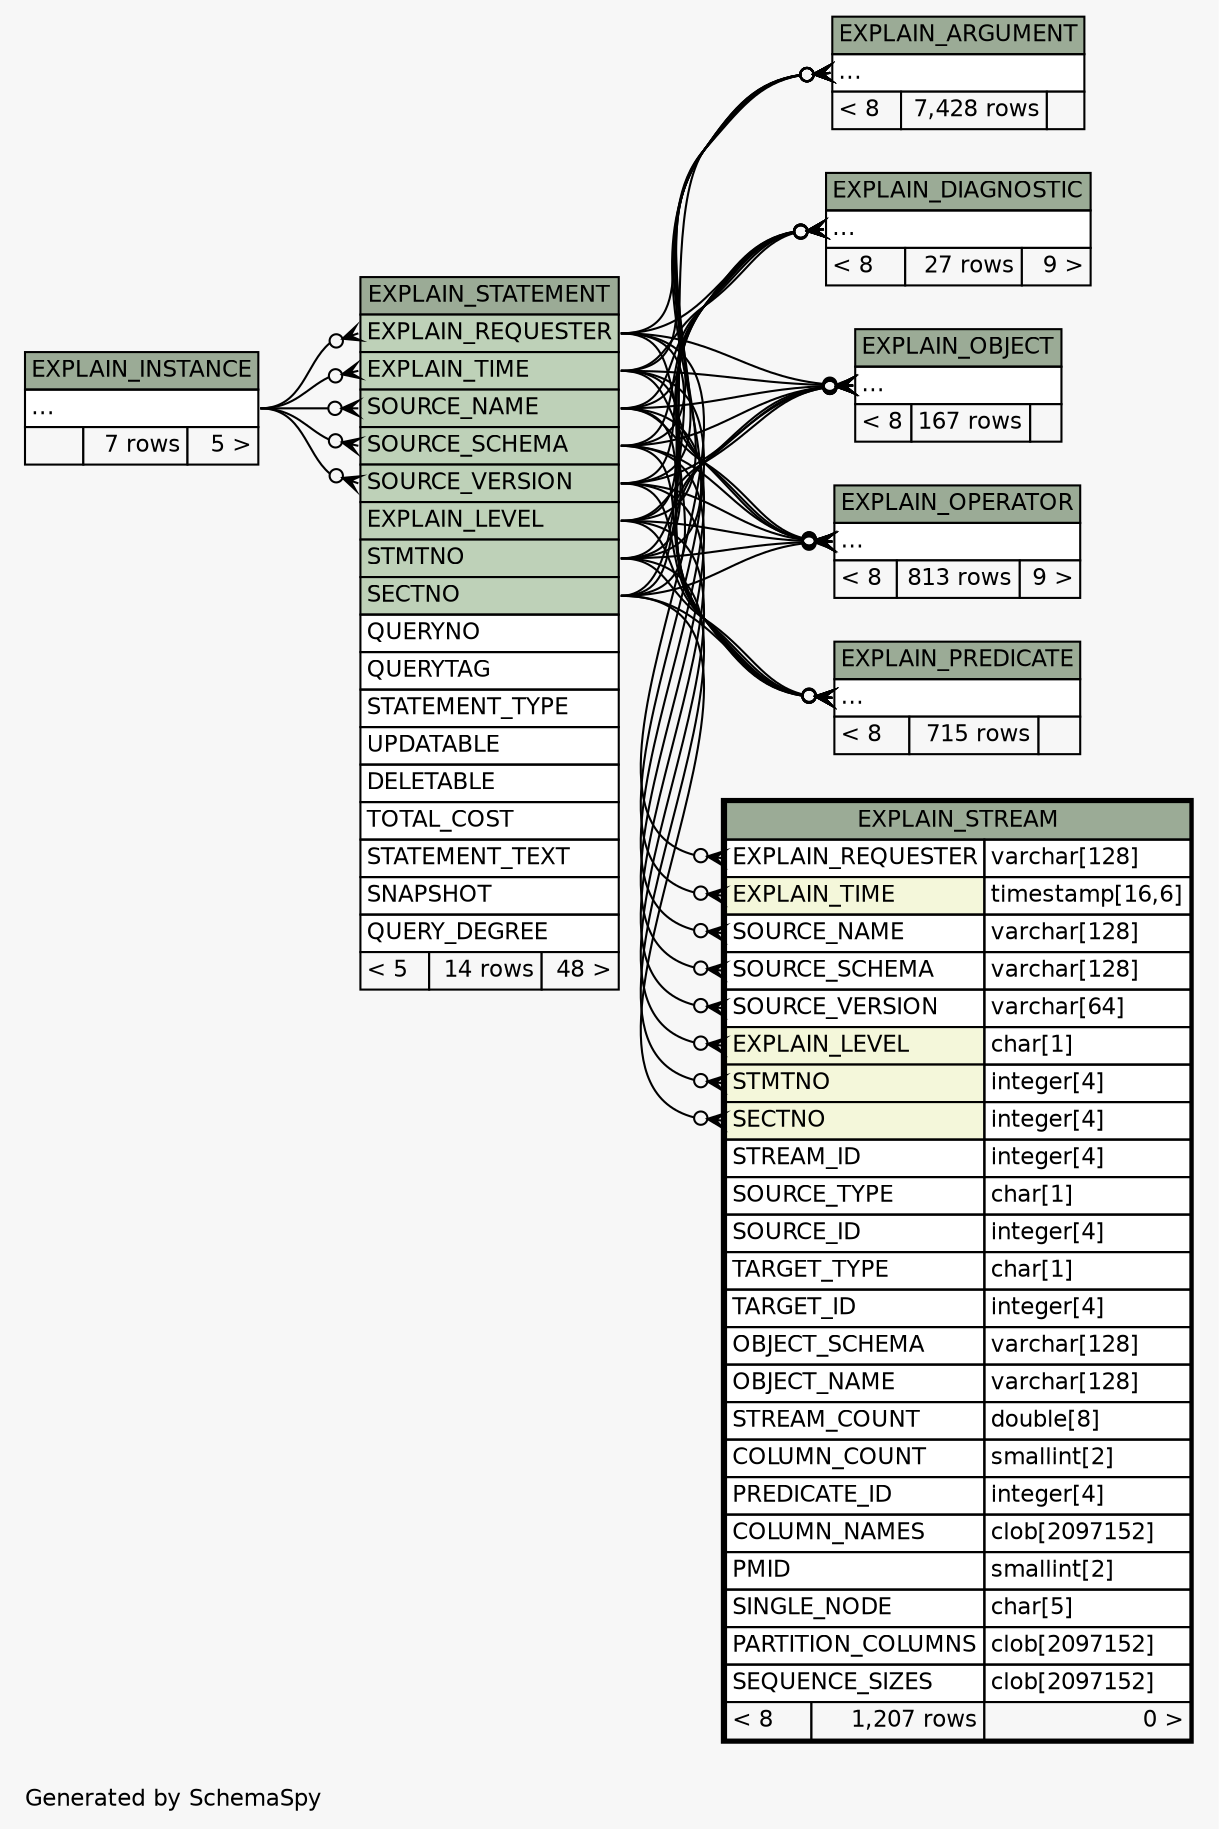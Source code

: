 // dot 2.38.0 on Windows 10 10.0
// SchemaSpy rev Unknown
digraph "twoDegreesRelationshipsDiagram" {
  graph [
    rankdir="RL"
    bgcolor="#f7f7f7"
    label="\nGenerated by SchemaSpy"
    labeljust="l"
    nodesep="0.18"
    ranksep="0.46"
    fontname="Helvetica"
    fontsize="11"
  ];
  node [
    fontname="Helvetica"
    fontsize="11"
    shape="plaintext"
  ];
  edge [
    arrowsize="0.8"
  ];
  "EXPLAIN_ARGUMENT":"elipses":w -> "EXPLAIN_STATEMENT":"EXPLAIN_LEVEL":e [arrowhead=none dir=back arrowtail=crowodot];
  "EXPLAIN_ARGUMENT":"elipses":w -> "EXPLAIN_STATEMENT":"EXPLAIN_REQUESTER":e [arrowhead=none dir=back arrowtail=crowodot];
  "EXPLAIN_ARGUMENT":"elipses":w -> "EXPLAIN_STATEMENT":"EXPLAIN_TIME":e [arrowhead=none dir=back arrowtail=crowodot];
  "EXPLAIN_ARGUMENT":"elipses":w -> "EXPLAIN_STATEMENT":"SECTNO":e [arrowhead=none dir=back arrowtail=crowodot];
  "EXPLAIN_ARGUMENT":"elipses":w -> "EXPLAIN_STATEMENT":"SOURCE_NAME":e [arrowhead=none dir=back arrowtail=crowodot];
  "EXPLAIN_ARGUMENT":"elipses":w -> "EXPLAIN_STATEMENT":"SOURCE_SCHEMA":e [arrowhead=none dir=back arrowtail=crowodot];
  "EXPLAIN_ARGUMENT":"elipses":w -> "EXPLAIN_STATEMENT":"SOURCE_VERSION":e [arrowhead=none dir=back arrowtail=crowodot];
  "EXPLAIN_ARGUMENT":"elipses":w -> "EXPLAIN_STATEMENT":"STMTNO":e [arrowhead=none dir=back arrowtail=crowodot];
  "EXPLAIN_DIAGNOSTIC":"elipses":w -> "EXPLAIN_STATEMENT":"EXPLAIN_LEVEL":e [arrowhead=none dir=back arrowtail=crowodot];
  "EXPLAIN_DIAGNOSTIC":"elipses":w -> "EXPLAIN_STATEMENT":"EXPLAIN_REQUESTER":e [arrowhead=none dir=back arrowtail=crowodot];
  "EXPLAIN_DIAGNOSTIC":"elipses":w -> "EXPLAIN_STATEMENT":"EXPLAIN_TIME":e [arrowhead=none dir=back arrowtail=crowodot];
  "EXPLAIN_DIAGNOSTIC":"elipses":w -> "EXPLAIN_STATEMENT":"SECTNO":e [arrowhead=none dir=back arrowtail=crowodot];
  "EXPLAIN_DIAGNOSTIC":"elipses":w -> "EXPLAIN_STATEMENT":"SOURCE_NAME":e [arrowhead=none dir=back arrowtail=crowodot];
  "EXPLAIN_DIAGNOSTIC":"elipses":w -> "EXPLAIN_STATEMENT":"SOURCE_SCHEMA":e [arrowhead=none dir=back arrowtail=crowodot];
  "EXPLAIN_DIAGNOSTIC":"elipses":w -> "EXPLAIN_STATEMENT":"SOURCE_VERSION":e [arrowhead=none dir=back arrowtail=crowodot];
  "EXPLAIN_DIAGNOSTIC":"elipses":w -> "EXPLAIN_STATEMENT":"STMTNO":e [arrowhead=none dir=back arrowtail=crowodot];
  "EXPLAIN_OBJECT":"elipses":w -> "EXPLAIN_STATEMENT":"EXPLAIN_LEVEL":e [arrowhead=none dir=back arrowtail=crowodot];
  "EXPLAIN_OBJECT":"elipses":w -> "EXPLAIN_STATEMENT":"EXPLAIN_REQUESTER":e [arrowhead=none dir=back arrowtail=crowodot];
  "EXPLAIN_OBJECT":"elipses":w -> "EXPLAIN_STATEMENT":"EXPLAIN_TIME":e [arrowhead=none dir=back arrowtail=crowodot];
  "EXPLAIN_OBJECT":"elipses":w -> "EXPLAIN_STATEMENT":"SECTNO":e [arrowhead=none dir=back arrowtail=crowodot];
  "EXPLAIN_OBJECT":"elipses":w -> "EXPLAIN_STATEMENT":"SOURCE_NAME":e [arrowhead=none dir=back arrowtail=crowodot];
  "EXPLAIN_OBJECT":"elipses":w -> "EXPLAIN_STATEMENT":"SOURCE_SCHEMA":e [arrowhead=none dir=back arrowtail=crowodot];
  "EXPLAIN_OBJECT":"elipses":w -> "EXPLAIN_STATEMENT":"SOURCE_VERSION":e [arrowhead=none dir=back arrowtail=crowodot];
  "EXPLAIN_OBJECT":"elipses":w -> "EXPLAIN_STATEMENT":"STMTNO":e [arrowhead=none dir=back arrowtail=crowodot];
  "EXPLAIN_OPERATOR":"elipses":w -> "EXPLAIN_STATEMENT":"EXPLAIN_LEVEL":e [arrowhead=none dir=back arrowtail=crowodot];
  "EXPLAIN_OPERATOR":"elipses":w -> "EXPLAIN_STATEMENT":"EXPLAIN_REQUESTER":e [arrowhead=none dir=back arrowtail=crowodot];
  "EXPLAIN_OPERATOR":"elipses":w -> "EXPLAIN_STATEMENT":"EXPLAIN_TIME":e [arrowhead=none dir=back arrowtail=crowodot];
  "EXPLAIN_OPERATOR":"elipses":w -> "EXPLAIN_STATEMENT":"SECTNO":e [arrowhead=none dir=back arrowtail=crowodot];
  "EXPLAIN_OPERATOR":"elipses":w -> "EXPLAIN_STATEMENT":"SOURCE_NAME":e [arrowhead=none dir=back arrowtail=crowodot];
  "EXPLAIN_OPERATOR":"elipses":w -> "EXPLAIN_STATEMENT":"SOURCE_SCHEMA":e [arrowhead=none dir=back arrowtail=crowodot];
  "EXPLAIN_OPERATOR":"elipses":w -> "EXPLAIN_STATEMENT":"SOURCE_VERSION":e [arrowhead=none dir=back arrowtail=crowodot];
  "EXPLAIN_OPERATOR":"elipses":w -> "EXPLAIN_STATEMENT":"STMTNO":e [arrowhead=none dir=back arrowtail=crowodot];
  "EXPLAIN_PREDICATE":"elipses":w -> "EXPLAIN_STATEMENT":"EXPLAIN_LEVEL":e [arrowhead=none dir=back arrowtail=crowodot];
  "EXPLAIN_PREDICATE":"elipses":w -> "EXPLAIN_STATEMENT":"EXPLAIN_REQUESTER":e [arrowhead=none dir=back arrowtail=crowodot];
  "EXPLAIN_PREDICATE":"elipses":w -> "EXPLAIN_STATEMENT":"EXPLAIN_TIME":e [arrowhead=none dir=back arrowtail=crowodot];
  "EXPLAIN_PREDICATE":"elipses":w -> "EXPLAIN_STATEMENT":"SECTNO":e [arrowhead=none dir=back arrowtail=crowodot];
  "EXPLAIN_PREDICATE":"elipses":w -> "EXPLAIN_STATEMENT":"SOURCE_NAME":e [arrowhead=none dir=back arrowtail=crowodot];
  "EXPLAIN_PREDICATE":"elipses":w -> "EXPLAIN_STATEMENT":"SOURCE_SCHEMA":e [arrowhead=none dir=back arrowtail=crowodot];
  "EXPLAIN_PREDICATE":"elipses":w -> "EXPLAIN_STATEMENT":"SOURCE_VERSION":e [arrowhead=none dir=back arrowtail=crowodot];
  "EXPLAIN_PREDICATE":"elipses":w -> "EXPLAIN_STATEMENT":"STMTNO":e [arrowhead=none dir=back arrowtail=crowodot];
  "EXPLAIN_STATEMENT":"EXPLAIN_REQUESTER":w -> "EXPLAIN_INSTANCE":"elipses":e [arrowhead=none dir=back arrowtail=crowodot];
  "EXPLAIN_STATEMENT":"EXPLAIN_TIME":w -> "EXPLAIN_INSTANCE":"elipses":e [arrowhead=none dir=back arrowtail=crowodot];
  "EXPLAIN_STATEMENT":"SOURCE_NAME":w -> "EXPLAIN_INSTANCE":"elipses":e [arrowhead=none dir=back arrowtail=crowodot];
  "EXPLAIN_STATEMENT":"SOURCE_SCHEMA":w -> "EXPLAIN_INSTANCE":"elipses":e [arrowhead=none dir=back arrowtail=crowodot];
  "EXPLAIN_STATEMENT":"SOURCE_VERSION":w -> "EXPLAIN_INSTANCE":"elipses":e [arrowhead=none dir=back arrowtail=crowodot];
  "EXPLAIN_STREAM":"EXPLAIN_LEVEL":w -> "EXPLAIN_STATEMENT":"EXPLAIN_LEVEL":e [arrowhead=none dir=back arrowtail=crowodot];
  "EXPLAIN_STREAM":"EXPLAIN_REQUESTER":w -> "EXPLAIN_STATEMENT":"EXPLAIN_REQUESTER":e [arrowhead=none dir=back arrowtail=crowodot];
  "EXPLAIN_STREAM":"EXPLAIN_TIME":w -> "EXPLAIN_STATEMENT":"EXPLAIN_TIME":e [arrowhead=none dir=back arrowtail=crowodot];
  "EXPLAIN_STREAM":"SECTNO":w -> "EXPLAIN_STATEMENT":"SECTNO":e [arrowhead=none dir=back arrowtail=crowodot];
  "EXPLAIN_STREAM":"SOURCE_NAME":w -> "EXPLAIN_STATEMENT":"SOURCE_NAME":e [arrowhead=none dir=back arrowtail=crowodot];
  "EXPLAIN_STREAM":"SOURCE_SCHEMA":w -> "EXPLAIN_STATEMENT":"SOURCE_SCHEMA":e [arrowhead=none dir=back arrowtail=crowodot];
  "EXPLAIN_STREAM":"SOURCE_VERSION":w -> "EXPLAIN_STATEMENT":"SOURCE_VERSION":e [arrowhead=none dir=back arrowtail=crowodot];
  "EXPLAIN_STREAM":"STMTNO":w -> "EXPLAIN_STATEMENT":"STMTNO":e [arrowhead=none dir=back arrowtail=crowodot];
  "EXPLAIN_ARGUMENT" [
    label=<
    <TABLE BORDER="0" CELLBORDER="1" CELLSPACING="0" BGCOLOR="#ffffff">
      <TR><TD COLSPAN="3" BGCOLOR="#9bab96" ALIGN="CENTER">EXPLAIN_ARGUMENT</TD></TR>
      <TR><TD PORT="elipses" COLSPAN="3" ALIGN="LEFT">...</TD></TR>
      <TR><TD ALIGN="LEFT" BGCOLOR="#f7f7f7">&lt; 8</TD><TD ALIGN="RIGHT" BGCOLOR="#f7f7f7">7,428 rows</TD><TD ALIGN="RIGHT" BGCOLOR="#f7f7f7">  </TD></TR>
    </TABLE>>
    URL="EXPLAIN_ARGUMENT.html"
    tooltip="EXPLAIN_ARGUMENT"
  ];
  "EXPLAIN_DIAGNOSTIC" [
    label=<
    <TABLE BORDER="0" CELLBORDER="1" CELLSPACING="0" BGCOLOR="#ffffff">
      <TR><TD COLSPAN="3" BGCOLOR="#9bab96" ALIGN="CENTER">EXPLAIN_DIAGNOSTIC</TD></TR>
      <TR><TD PORT="elipses" COLSPAN="3" ALIGN="LEFT">...</TD></TR>
      <TR><TD ALIGN="LEFT" BGCOLOR="#f7f7f7">&lt; 8</TD><TD ALIGN="RIGHT" BGCOLOR="#f7f7f7">27 rows</TD><TD ALIGN="RIGHT" BGCOLOR="#f7f7f7">9 &gt;</TD></TR>
    </TABLE>>
    URL="EXPLAIN_DIAGNOSTIC.html"
    tooltip="EXPLAIN_DIAGNOSTIC"
  ];
  "EXPLAIN_INSTANCE" [
    label=<
    <TABLE BORDER="0" CELLBORDER="1" CELLSPACING="0" BGCOLOR="#ffffff">
      <TR><TD COLSPAN="3" BGCOLOR="#9bab96" ALIGN="CENTER">EXPLAIN_INSTANCE</TD></TR>
      <TR><TD PORT="elipses" COLSPAN="3" ALIGN="LEFT">...</TD></TR>
      <TR><TD ALIGN="LEFT" BGCOLOR="#f7f7f7">  </TD><TD ALIGN="RIGHT" BGCOLOR="#f7f7f7">7 rows</TD><TD ALIGN="RIGHT" BGCOLOR="#f7f7f7">5 &gt;</TD></TR>
    </TABLE>>
    URL="EXPLAIN_INSTANCE.html"
    tooltip="EXPLAIN_INSTANCE"
  ];
  "EXPLAIN_OBJECT" [
    label=<
    <TABLE BORDER="0" CELLBORDER="1" CELLSPACING="0" BGCOLOR="#ffffff">
      <TR><TD COLSPAN="3" BGCOLOR="#9bab96" ALIGN="CENTER">EXPLAIN_OBJECT</TD></TR>
      <TR><TD PORT="elipses" COLSPAN="3" ALIGN="LEFT">...</TD></TR>
      <TR><TD ALIGN="LEFT" BGCOLOR="#f7f7f7">&lt; 8</TD><TD ALIGN="RIGHT" BGCOLOR="#f7f7f7">167 rows</TD><TD ALIGN="RIGHT" BGCOLOR="#f7f7f7">  </TD></TR>
    </TABLE>>
    URL="EXPLAIN_OBJECT.html"
    tooltip="EXPLAIN_OBJECT"
  ];
  "EXPLAIN_OPERATOR" [
    label=<
    <TABLE BORDER="0" CELLBORDER="1" CELLSPACING="0" BGCOLOR="#ffffff">
      <TR><TD COLSPAN="3" BGCOLOR="#9bab96" ALIGN="CENTER">EXPLAIN_OPERATOR</TD></TR>
      <TR><TD PORT="elipses" COLSPAN="3" ALIGN="LEFT">...</TD></TR>
      <TR><TD ALIGN="LEFT" BGCOLOR="#f7f7f7">&lt; 8</TD><TD ALIGN="RIGHT" BGCOLOR="#f7f7f7">813 rows</TD><TD ALIGN="RIGHT" BGCOLOR="#f7f7f7">9 &gt;</TD></TR>
    </TABLE>>
    URL="EXPLAIN_OPERATOR.html"
    tooltip="EXPLAIN_OPERATOR"
  ];
  "EXPLAIN_PREDICATE" [
    label=<
    <TABLE BORDER="0" CELLBORDER="1" CELLSPACING="0" BGCOLOR="#ffffff">
      <TR><TD COLSPAN="3" BGCOLOR="#9bab96" ALIGN="CENTER">EXPLAIN_PREDICATE</TD></TR>
      <TR><TD PORT="elipses" COLSPAN="3" ALIGN="LEFT">...</TD></TR>
      <TR><TD ALIGN="LEFT" BGCOLOR="#f7f7f7">&lt; 8</TD><TD ALIGN="RIGHT" BGCOLOR="#f7f7f7">715 rows</TD><TD ALIGN="RIGHT" BGCOLOR="#f7f7f7">  </TD></TR>
    </TABLE>>
    URL="EXPLAIN_PREDICATE.html"
    tooltip="EXPLAIN_PREDICATE"
  ];
  "EXPLAIN_STATEMENT" [
    label=<
    <TABLE BORDER="0" CELLBORDER="1" CELLSPACING="0" BGCOLOR="#ffffff">
      <TR><TD COLSPAN="3" BGCOLOR="#9bab96" ALIGN="CENTER">EXPLAIN_STATEMENT</TD></TR>
      <TR><TD PORT="EXPLAIN_REQUESTER" COLSPAN="3" BGCOLOR="#bed1b8" ALIGN="LEFT">EXPLAIN_REQUESTER</TD></TR>
      <TR><TD PORT="EXPLAIN_TIME" COLSPAN="3" BGCOLOR="#bed1b8" ALIGN="LEFT">EXPLAIN_TIME</TD></TR>
      <TR><TD PORT="SOURCE_NAME" COLSPAN="3" BGCOLOR="#bed1b8" ALIGN="LEFT">SOURCE_NAME</TD></TR>
      <TR><TD PORT="SOURCE_SCHEMA" COLSPAN="3" BGCOLOR="#bed1b8" ALIGN="LEFT">SOURCE_SCHEMA</TD></TR>
      <TR><TD PORT="SOURCE_VERSION" COLSPAN="3" BGCOLOR="#bed1b8" ALIGN="LEFT">SOURCE_VERSION</TD></TR>
      <TR><TD PORT="EXPLAIN_LEVEL" COLSPAN="3" BGCOLOR="#bed1b8" ALIGN="LEFT">EXPLAIN_LEVEL</TD></TR>
      <TR><TD PORT="STMTNO" COLSPAN="3" BGCOLOR="#bed1b8" ALIGN="LEFT">STMTNO</TD></TR>
      <TR><TD PORT="SECTNO" COLSPAN="3" BGCOLOR="#bed1b8" ALIGN="LEFT">SECTNO</TD></TR>
      <TR><TD PORT="QUERYNO" COLSPAN="3" ALIGN="LEFT">QUERYNO</TD></TR>
      <TR><TD PORT="QUERYTAG" COLSPAN="3" ALIGN="LEFT">QUERYTAG</TD></TR>
      <TR><TD PORT="STATEMENT_TYPE" COLSPAN="3" ALIGN="LEFT">STATEMENT_TYPE</TD></TR>
      <TR><TD PORT="UPDATABLE" COLSPAN="3" ALIGN="LEFT">UPDATABLE</TD></TR>
      <TR><TD PORT="DELETABLE" COLSPAN="3" ALIGN="LEFT">DELETABLE</TD></TR>
      <TR><TD PORT="TOTAL_COST" COLSPAN="3" ALIGN="LEFT">TOTAL_COST</TD></TR>
      <TR><TD PORT="STATEMENT_TEXT" COLSPAN="3" ALIGN="LEFT">STATEMENT_TEXT</TD></TR>
      <TR><TD PORT="SNAPSHOT" COLSPAN="3" ALIGN="LEFT">SNAPSHOT</TD></TR>
      <TR><TD PORT="QUERY_DEGREE" COLSPAN="3" ALIGN="LEFT">QUERY_DEGREE</TD></TR>
      <TR><TD ALIGN="LEFT" BGCOLOR="#f7f7f7">&lt; 5</TD><TD ALIGN="RIGHT" BGCOLOR="#f7f7f7">14 rows</TD><TD ALIGN="RIGHT" BGCOLOR="#f7f7f7">48 &gt;</TD></TR>
    </TABLE>>
    URL="EXPLAIN_STATEMENT.html"
    tooltip="EXPLAIN_STATEMENT"
  ];
  "EXPLAIN_STREAM" [
    label=<
    <TABLE BORDER="2" CELLBORDER="1" CELLSPACING="0" BGCOLOR="#ffffff">
      <TR><TD COLSPAN="3" BGCOLOR="#9bab96" ALIGN="CENTER">EXPLAIN_STREAM</TD></TR>
      <TR><TD PORT="EXPLAIN_REQUESTER" COLSPAN="2" ALIGN="LEFT">EXPLAIN_REQUESTER</TD><TD PORT="EXPLAIN_REQUESTER.type" ALIGN="LEFT">varchar[128]</TD></TR>
      <TR><TD PORT="EXPLAIN_TIME" COLSPAN="2" BGCOLOR="#f4f7da" ALIGN="LEFT">EXPLAIN_TIME</TD><TD PORT="EXPLAIN_TIME.type" ALIGN="LEFT">timestamp[16,6]</TD></TR>
      <TR><TD PORT="SOURCE_NAME" COLSPAN="2" ALIGN="LEFT">SOURCE_NAME</TD><TD PORT="SOURCE_NAME.type" ALIGN="LEFT">varchar[128]</TD></TR>
      <TR><TD PORT="SOURCE_SCHEMA" COLSPAN="2" ALIGN="LEFT">SOURCE_SCHEMA</TD><TD PORT="SOURCE_SCHEMA.type" ALIGN="LEFT">varchar[128]</TD></TR>
      <TR><TD PORT="SOURCE_VERSION" COLSPAN="2" ALIGN="LEFT">SOURCE_VERSION</TD><TD PORT="SOURCE_VERSION.type" ALIGN="LEFT">varchar[64]</TD></TR>
      <TR><TD PORT="EXPLAIN_LEVEL" COLSPAN="2" BGCOLOR="#f4f7da" ALIGN="LEFT">EXPLAIN_LEVEL</TD><TD PORT="EXPLAIN_LEVEL.type" ALIGN="LEFT">char[1]</TD></TR>
      <TR><TD PORT="STMTNO" COLSPAN="2" BGCOLOR="#f4f7da" ALIGN="LEFT">STMTNO</TD><TD PORT="STMTNO.type" ALIGN="LEFT">integer[4]</TD></TR>
      <TR><TD PORT="SECTNO" COLSPAN="2" BGCOLOR="#f4f7da" ALIGN="LEFT">SECTNO</TD><TD PORT="SECTNO.type" ALIGN="LEFT">integer[4]</TD></TR>
      <TR><TD PORT="STREAM_ID" COLSPAN="2" ALIGN="LEFT">STREAM_ID</TD><TD PORT="STREAM_ID.type" ALIGN="LEFT">integer[4]</TD></TR>
      <TR><TD PORT="SOURCE_TYPE" COLSPAN="2" ALIGN="LEFT">SOURCE_TYPE</TD><TD PORT="SOURCE_TYPE.type" ALIGN="LEFT">char[1]</TD></TR>
      <TR><TD PORT="SOURCE_ID" COLSPAN="2" ALIGN="LEFT">SOURCE_ID</TD><TD PORT="SOURCE_ID.type" ALIGN="LEFT">integer[4]</TD></TR>
      <TR><TD PORT="TARGET_TYPE" COLSPAN="2" ALIGN="LEFT">TARGET_TYPE</TD><TD PORT="TARGET_TYPE.type" ALIGN="LEFT">char[1]</TD></TR>
      <TR><TD PORT="TARGET_ID" COLSPAN="2" ALIGN="LEFT">TARGET_ID</TD><TD PORT="TARGET_ID.type" ALIGN="LEFT">integer[4]</TD></TR>
      <TR><TD PORT="OBJECT_SCHEMA" COLSPAN="2" ALIGN="LEFT">OBJECT_SCHEMA</TD><TD PORT="OBJECT_SCHEMA.type" ALIGN="LEFT">varchar[128]</TD></TR>
      <TR><TD PORT="OBJECT_NAME" COLSPAN="2" ALIGN="LEFT">OBJECT_NAME</TD><TD PORT="OBJECT_NAME.type" ALIGN="LEFT">varchar[128]</TD></TR>
      <TR><TD PORT="STREAM_COUNT" COLSPAN="2" ALIGN="LEFT">STREAM_COUNT</TD><TD PORT="STREAM_COUNT.type" ALIGN="LEFT">double[8]</TD></TR>
      <TR><TD PORT="COLUMN_COUNT" COLSPAN="2" ALIGN="LEFT">COLUMN_COUNT</TD><TD PORT="COLUMN_COUNT.type" ALIGN="LEFT">smallint[2]</TD></TR>
      <TR><TD PORT="PREDICATE_ID" COLSPAN="2" ALIGN="LEFT">PREDICATE_ID</TD><TD PORT="PREDICATE_ID.type" ALIGN="LEFT">integer[4]</TD></TR>
      <TR><TD PORT="COLUMN_NAMES" COLSPAN="2" ALIGN="LEFT">COLUMN_NAMES</TD><TD PORT="COLUMN_NAMES.type" ALIGN="LEFT">clob[2097152]</TD></TR>
      <TR><TD PORT="PMID" COLSPAN="2" ALIGN="LEFT">PMID</TD><TD PORT="PMID.type" ALIGN="LEFT">smallint[2]</TD></TR>
      <TR><TD PORT="SINGLE_NODE" COLSPAN="2" ALIGN="LEFT">SINGLE_NODE</TD><TD PORT="SINGLE_NODE.type" ALIGN="LEFT">char[5]</TD></TR>
      <TR><TD PORT="PARTITION_COLUMNS" COLSPAN="2" ALIGN="LEFT">PARTITION_COLUMNS</TD><TD PORT="PARTITION_COLUMNS.type" ALIGN="LEFT">clob[2097152]</TD></TR>
      <TR><TD PORT="SEQUENCE_SIZES" COLSPAN="2" ALIGN="LEFT">SEQUENCE_SIZES</TD><TD PORT="SEQUENCE_SIZES.type" ALIGN="LEFT">clob[2097152]</TD></TR>
      <TR><TD ALIGN="LEFT" BGCOLOR="#f7f7f7">&lt; 8</TD><TD ALIGN="RIGHT" BGCOLOR="#f7f7f7">1,207 rows</TD><TD ALIGN="RIGHT" BGCOLOR="#f7f7f7">0 &gt;</TD></TR>
    </TABLE>>
    URL="EXPLAIN_STREAM.html"
    tooltip="EXPLAIN_STREAM"
  ];
}
